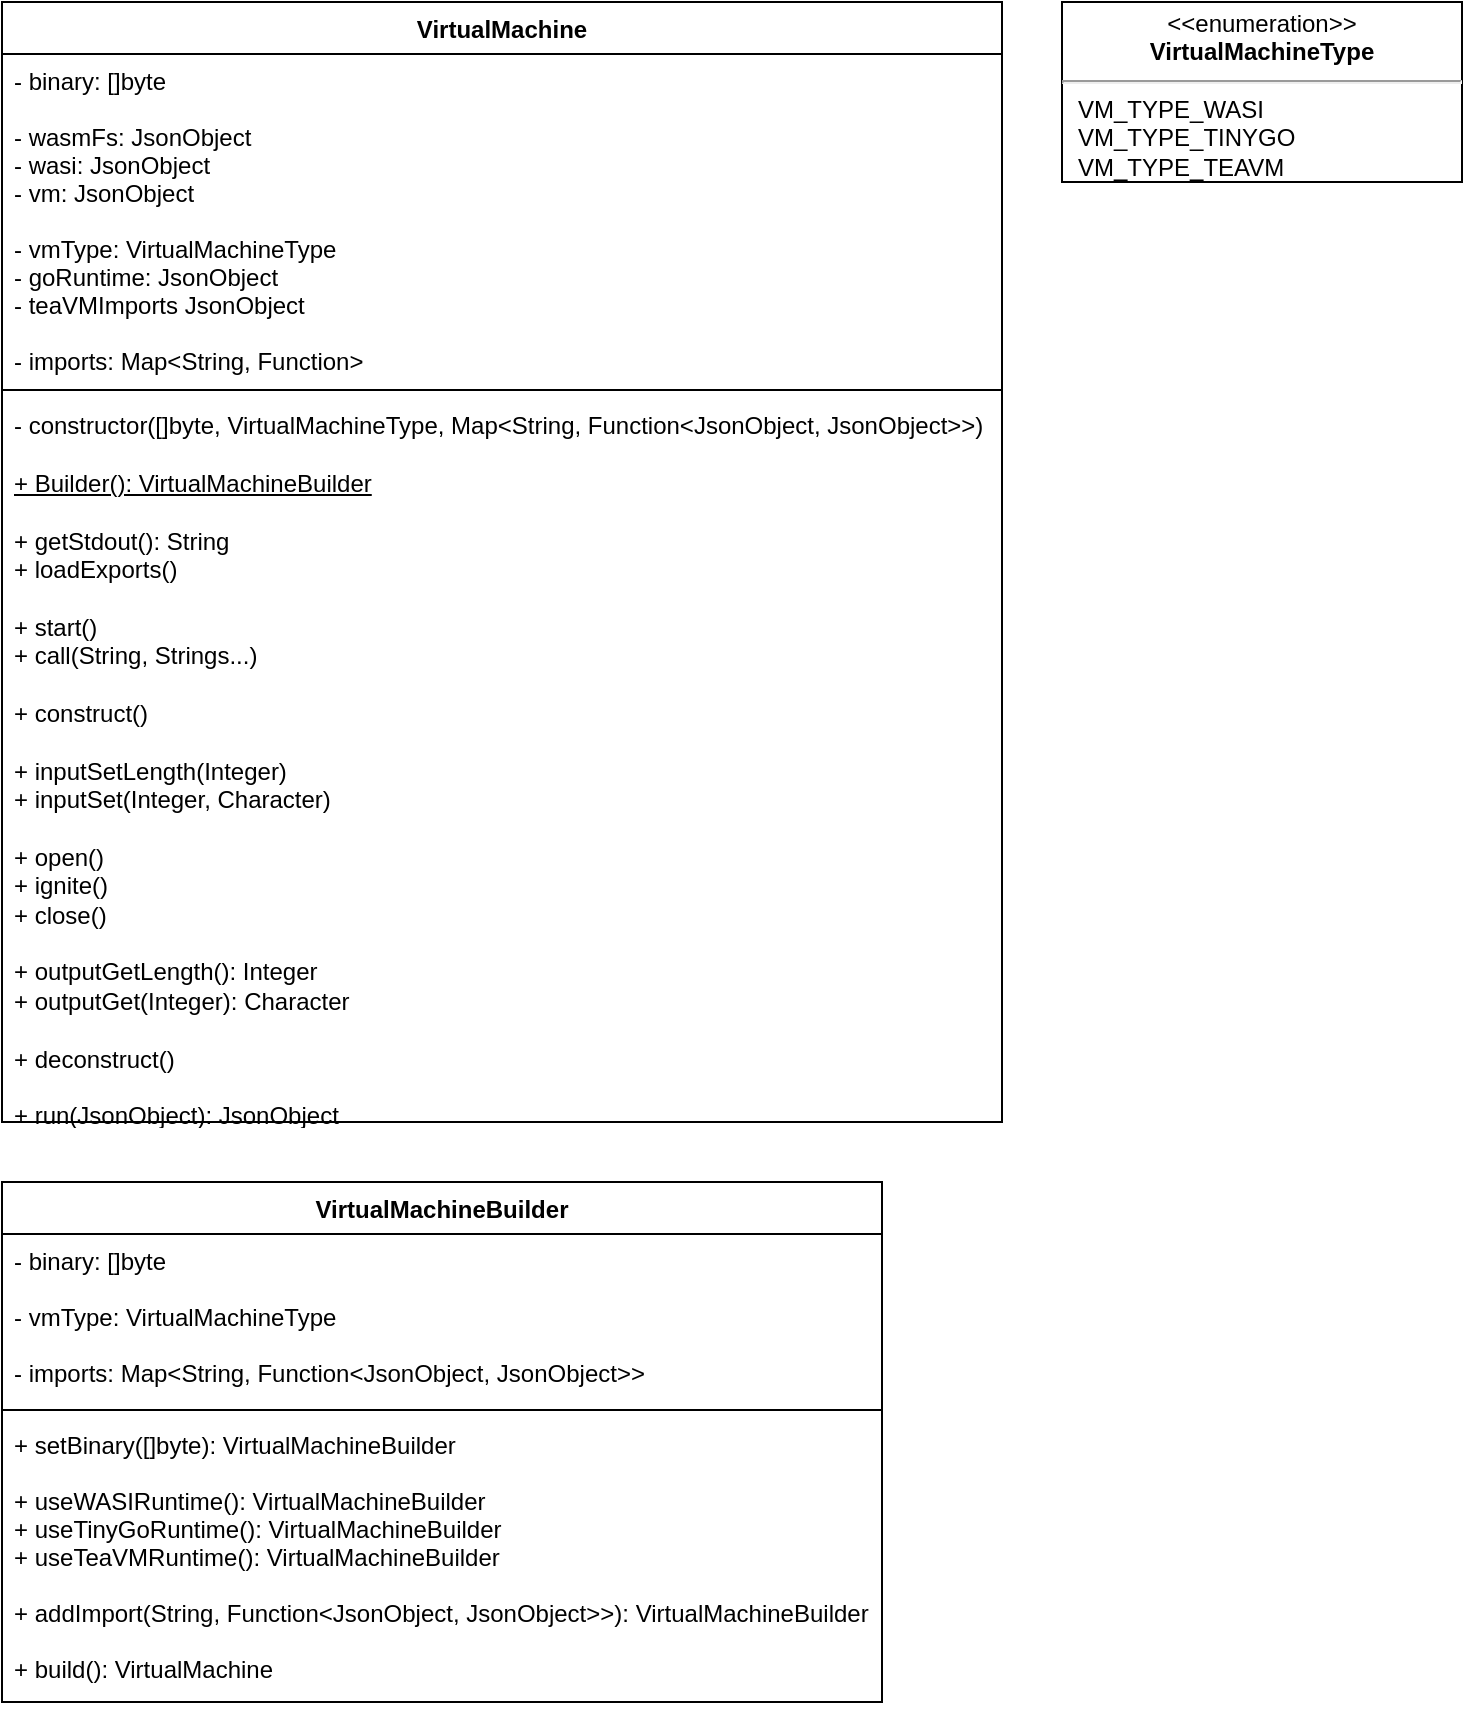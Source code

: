 <mxfile version="13.6.5">
    <diagram id="6hGFLwfOUW9BJ-s0fimq" name="Page-1">
        <mxGraphModel dx="1296" dy="964" grid="1" gridSize="10" guides="1" tooltips="1" connect="1" arrows="1" fold="1" page="1" pageScale="1" pageWidth="827" pageHeight="1169" math="0" shadow="0">
            <root>
                <mxCell id="0"/>
                <mxCell id="1" parent="0"/>
                <mxCell id="6" value="VirtualMachine" style="swimlane;fontStyle=1;align=center;verticalAlign=top;childLayout=stackLayout;horizontal=1;startSize=26;horizontalStack=0;resizeParent=1;resizeParentMax=0;resizeLast=0;collapsible=1;marginBottom=0;" parent="1" vertex="1">
                    <mxGeometry x="40" y="40" width="500" height="560" as="geometry"/>
                </mxCell>
                <mxCell id="7" value="- binary: []byte&#10;&#10;- wasmFs: JsonObject&#10;- wasi: JsonObject&#10;- vm: JsonObject&#10;&#10;- vmType: VirtualMachineType&#10;- goRuntime: JsonObject&#10;- teaVMImports JsonObject&#10;&#10;- imports: Map&lt;String, Function&gt;" style="text;strokeColor=none;fillColor=none;align=left;verticalAlign=top;spacingLeft=4;spacingRight=4;overflow=hidden;rotatable=0;points=[[0,0.5],[1,0.5]];portConstraint=eastwest;" parent="6" vertex="1">
                    <mxGeometry y="26" width="500" height="164" as="geometry"/>
                </mxCell>
                <mxCell id="8" value="" style="line;strokeWidth=1;fillColor=none;align=left;verticalAlign=middle;spacingTop=-1;spacingLeft=3;spacingRight=3;rotatable=0;labelPosition=right;points=[];portConstraint=eastwest;" parent="6" vertex="1">
                    <mxGeometry y="190" width="500" height="8" as="geometry"/>
                </mxCell>
                <mxCell id="9" value="- constructor([]byte, VirtualMachineType, Map&amp;lt;String, Function&amp;lt;JsonObject, JsonObject&amp;gt;&amp;gt;)&lt;br&gt;&lt;br&gt;&lt;u&gt;+ Builder(): VirtualMachineBuilder&lt;br&gt;&lt;/u&gt;&lt;br&gt;+ getStdout(): String&lt;br&gt;+ loadExports()&lt;br&gt;&lt;br&gt;+ start()&lt;br&gt;+ call(String, Strings...)&lt;br&gt;&lt;br&gt;+ construct()&lt;br&gt;&lt;br&gt;+ inputSetLength(Integer)&lt;br&gt;+ inputSet(Integer, Character)&lt;br&gt;&lt;br&gt;+ open()&lt;br&gt;+ ignite()&lt;br&gt;+ close()&lt;br&gt;&lt;br&gt;+ outputGetLength(): Integer&lt;br&gt;+ outputGet(Integer): Character&lt;br&gt;&lt;br&gt;+ deconstruct()&lt;br&gt;&lt;br&gt;+ run(JsonObject): JsonObject" style="text;strokeColor=none;fillColor=none;align=left;verticalAlign=top;spacingLeft=4;spacingRight=4;overflow=hidden;rotatable=0;points=[[0,0.5],[1,0.5]];portConstraint=eastwest;html=1;" parent="6" vertex="1">
                    <mxGeometry y="198" width="500" height="362" as="geometry"/>
                </mxCell>
                <mxCell id="10" value="&lt;p style=&quot;margin: 0px ; margin-top: 4px ; text-align: center&quot;&gt;&amp;lt;&amp;lt;enumeration&amp;gt;&amp;gt;&lt;br&gt;&lt;b&gt;VirtualMachineType&lt;/b&gt;&lt;/p&gt;&lt;hr&gt;&lt;p style=&quot;margin: 0px ; margin-left: 8px ; text-align: left&quot;&gt;VM_TYPE_WASI&lt;br&gt;&lt;/p&gt;&lt;p style=&quot;margin: 0px ; margin-left: 8px ; text-align: left&quot;&gt;VM_TYPE_TINYGO&lt;/p&gt;&lt;p style=&quot;margin: 0px ; margin-left: 8px ; text-align: left&quot;&gt;VM_TYPE_TEAVM&lt;/p&gt;" style="shape=rect;html=1;overflow=fill;whiteSpace=wrap;" parent="1" vertex="1">
                    <mxGeometry x="570" y="40" width="200" height="90" as="geometry"/>
                </mxCell>
                <mxCell id="11" value="VirtualMachineBuilder" style="swimlane;fontStyle=1;align=center;verticalAlign=top;childLayout=stackLayout;horizontal=1;startSize=26;horizontalStack=0;resizeParent=1;resizeParentMax=0;resizeLast=0;collapsible=1;marginBottom=0;" parent="1" vertex="1">
                    <mxGeometry x="40" y="630" width="440" height="260" as="geometry"/>
                </mxCell>
                <mxCell id="12" value="- binary: []byte&#10;&#10;- vmType: VirtualMachineType&#10;&#10;- imports: Map&lt;String, Function&lt;JsonObject, JsonObject&gt;&gt;" style="text;strokeColor=none;fillColor=none;align=left;verticalAlign=top;spacingLeft=4;spacingRight=4;overflow=hidden;rotatable=0;points=[[0,0.5],[1,0.5]];portConstraint=eastwest;" parent="11" vertex="1">
                    <mxGeometry y="26" width="440" height="84" as="geometry"/>
                </mxCell>
                <mxCell id="13" value="" style="line;strokeWidth=1;fillColor=none;align=left;verticalAlign=middle;spacingTop=-1;spacingLeft=3;spacingRight=3;rotatable=0;labelPosition=right;points=[];portConstraint=eastwest;" parent="11" vertex="1">
                    <mxGeometry y="110" width="440" height="8" as="geometry"/>
                </mxCell>
                <mxCell id="14" value="+ setBinary([]byte): VirtualMachineBuilder&#10;&#10;+ useWASIRuntime(): VirtualMachineBuilder&#10;+ useTinyGoRuntime(): VirtualMachineBuilder&#10;+ useTeaVMRuntime(): VirtualMachineBuilder&#10;&#10;+ addImport(String, Function&lt;JsonObject, JsonObject&gt;&gt;): VirtualMachineBuilder&#10;&#10;+ build(): VirtualMachine" style="text;strokeColor=none;fillColor=none;align=left;verticalAlign=top;spacingLeft=4;spacingRight=4;overflow=hidden;rotatable=0;points=[[0,0.5],[1,0.5]];portConstraint=eastwest;" parent="11" vertex="1">
                    <mxGeometry y="118" width="440" height="142" as="geometry"/>
                </mxCell>
            </root>
        </mxGraphModel>
    </diagram>
</mxfile>